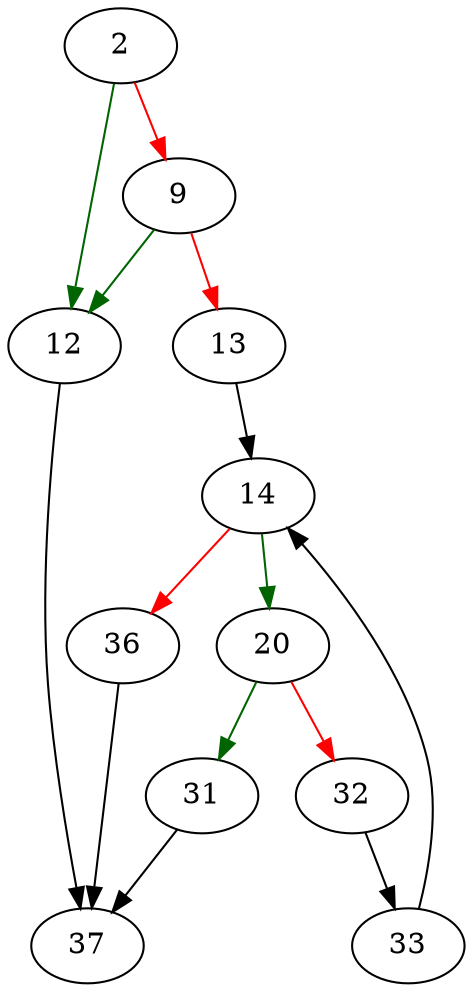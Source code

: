 strict digraph "checkColumnOverlap" {
	// Node definitions.
	2 [entry=true];
	12;
	9;
	13;
	37;
	14;
	20;
	36;
	31;
	32;
	33;

	// Edge definitions.
	2 -> 12 [
		color=darkgreen
		cond=true
	];
	2 -> 9 [
		color=red
		cond=false
	];
	12 -> 37;
	9 -> 12 [
		color=darkgreen
		cond=true
	];
	9 -> 13 [
		color=red
		cond=false
	];
	13 -> 14;
	14 -> 20 [
		color=darkgreen
		cond=true
	];
	14 -> 36 [
		color=red
		cond=false
	];
	20 -> 31 [
		color=darkgreen
		cond=true
	];
	20 -> 32 [
		color=red
		cond=false
	];
	36 -> 37;
	31 -> 37;
	32 -> 33;
	33 -> 14;
}